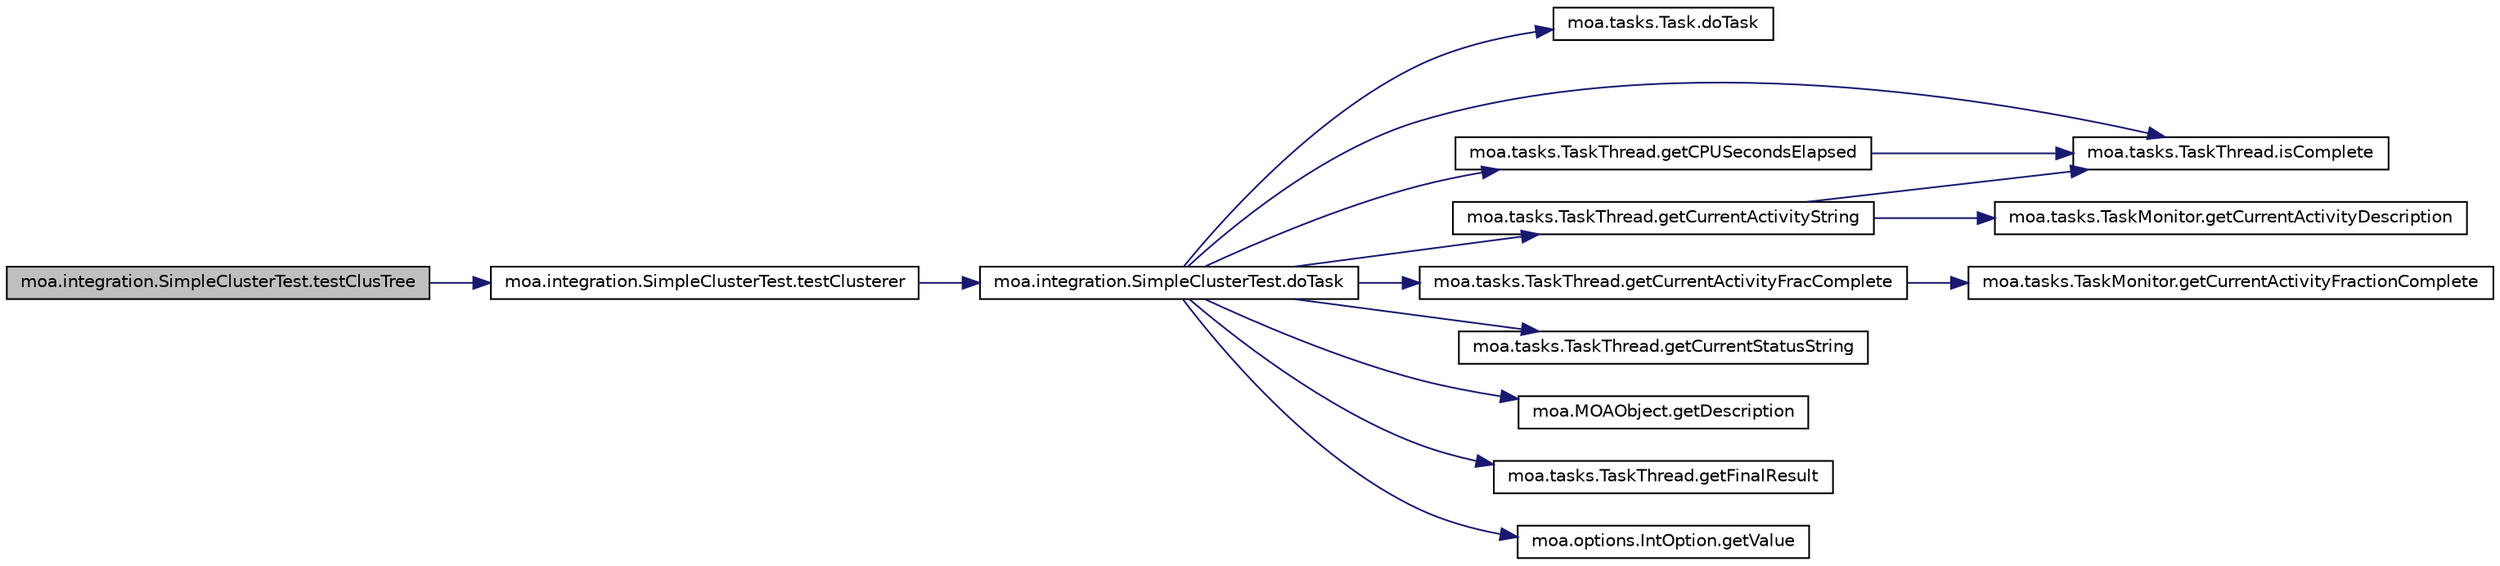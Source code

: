 digraph G
{
  edge [fontname="Helvetica",fontsize="10",labelfontname="Helvetica",labelfontsize="10"];
  node [fontname="Helvetica",fontsize="10",shape=record];
  rankdir=LR;
  Node1 [label="moa.integration.SimpleClusterTest.testClusTree",height=0.2,width=0.4,color="black", fillcolor="grey75", style="filled" fontcolor="black"];
  Node1 -> Node2 [color="midnightblue",fontsize="10",style="solid",fontname="Helvetica"];
  Node2 [label="moa.integration.SimpleClusterTest.testClusterer",height=0.2,width=0.4,color="black", fillcolor="white", style="filled",URL="$classmoa_1_1integration_1_1SimpleClusterTest.html#a4cfd1949cf3092f2daaa04fbe59209fd"];
  Node2 -> Node3 [color="midnightblue",fontsize="10",style="solid",fontname="Helvetica"];
  Node3 [label="moa.integration.SimpleClusterTest.doTask",height=0.2,width=0.4,color="black", fillcolor="white", style="filled",URL="$classmoa_1_1integration_1_1SimpleClusterTest.html#addbcc3745770d73ed3067e0ab6d6f2bb"];
  Node3 -> Node4 [color="midnightblue",fontsize="10",style="solid",fontname="Helvetica"];
  Node4 [label="moa.tasks.Task.doTask",height=0.2,width=0.4,color="black", fillcolor="white", style="filled",URL="$interfacemoa_1_1tasks_1_1Task.html#a10807eaa1d4d05b188f6f7de99d0efbe",tooltip="This method performs this task, when TaskMonitor and ObjectRepository are no needed..."];
  Node3 -> Node5 [color="midnightblue",fontsize="10",style="solid",fontname="Helvetica"];
  Node5 [label="moa.tasks.TaskThread.getCPUSecondsElapsed",height=0.2,width=0.4,color="black", fillcolor="white", style="filled",URL="$classmoa_1_1tasks_1_1TaskThread.html#a7ee7dd9bcc553f1793c8269e76a37d7f"];
  Node5 -> Node6 [color="midnightblue",fontsize="10",style="solid",fontname="Helvetica"];
  Node6 [label="moa.tasks.TaskThread.isComplete",height=0.2,width=0.4,color="black", fillcolor="white", style="filled",URL="$classmoa_1_1tasks_1_1TaskThread.html#ab7be27d49b04204985d254ee51a3eb7b"];
  Node3 -> Node7 [color="midnightblue",fontsize="10",style="solid",fontname="Helvetica"];
  Node7 [label="moa.tasks.TaskThread.getCurrentActivityFracComplete",height=0.2,width=0.4,color="black", fillcolor="white", style="filled",URL="$classmoa_1_1tasks_1_1TaskThread.html#aa16a3cb6976a7cdc5b2c765f2731ae3b"];
  Node7 -> Node8 [color="midnightblue",fontsize="10",style="solid",fontname="Helvetica"];
  Node8 [label="moa.tasks.TaskMonitor.getCurrentActivityFractionComplete",height=0.2,width=0.4,color="black", fillcolor="white", style="filled",URL="$interfacemoa_1_1tasks_1_1TaskMonitor.html#a46b980aaa2bb8de7a23c24916b31e843",tooltip="Gets the percentage done of the current activity."];
  Node3 -> Node9 [color="midnightblue",fontsize="10",style="solid",fontname="Helvetica"];
  Node9 [label="moa.tasks.TaskThread.getCurrentActivityString",height=0.2,width=0.4,color="black", fillcolor="white", style="filled",URL="$classmoa_1_1tasks_1_1TaskThread.html#a52c37a9821d9ed81fcc7d6fafc6d2bd2"];
  Node9 -> Node10 [color="midnightblue",fontsize="10",style="solid",fontname="Helvetica"];
  Node10 [label="moa.tasks.TaskMonitor.getCurrentActivityDescription",height=0.2,width=0.4,color="black", fillcolor="white", style="filled",URL="$interfacemoa_1_1tasks_1_1TaskMonitor.html#ad5a9c248fc2506cc2a74b663e2511c63",tooltip="Gets the description of the current activity."];
  Node9 -> Node6 [color="midnightblue",fontsize="10",style="solid",fontname="Helvetica"];
  Node3 -> Node11 [color="midnightblue",fontsize="10",style="solid",fontname="Helvetica"];
  Node11 [label="moa.tasks.TaskThread.getCurrentStatusString",height=0.2,width=0.4,color="black", fillcolor="white", style="filled",URL="$classmoa_1_1tasks_1_1TaskThread.html#a443dd2bbf846fdc197643700b709a057"];
  Node3 -> Node12 [color="midnightblue",fontsize="10",style="solid",fontname="Helvetica"];
  Node12 [label="moa.MOAObject.getDescription",height=0.2,width=0.4,color="black", fillcolor="white", style="filled",URL="$interfacemoa_1_1MOAObject.html#afdaf5098f1fe6c852018ce64c28e17f5",tooltip="Returns a string representation of this object."];
  Node3 -> Node13 [color="midnightblue",fontsize="10",style="solid",fontname="Helvetica"];
  Node13 [label="moa.tasks.TaskThread.getFinalResult",height=0.2,width=0.4,color="black", fillcolor="white", style="filled",URL="$classmoa_1_1tasks_1_1TaskThread.html#a7c7fb4d3426dfe208dd5c8972f74eb49"];
  Node3 -> Node14 [color="midnightblue",fontsize="10",style="solid",fontname="Helvetica"];
  Node14 [label="moa.options.IntOption.getValue",height=0.2,width=0.4,color="black", fillcolor="white", style="filled",URL="$classmoa_1_1options_1_1IntOption.html#affae8787274b44ab7616d46b8d6c831a"];
  Node3 -> Node6 [color="midnightblue",fontsize="10",style="solid",fontname="Helvetica"];
}
